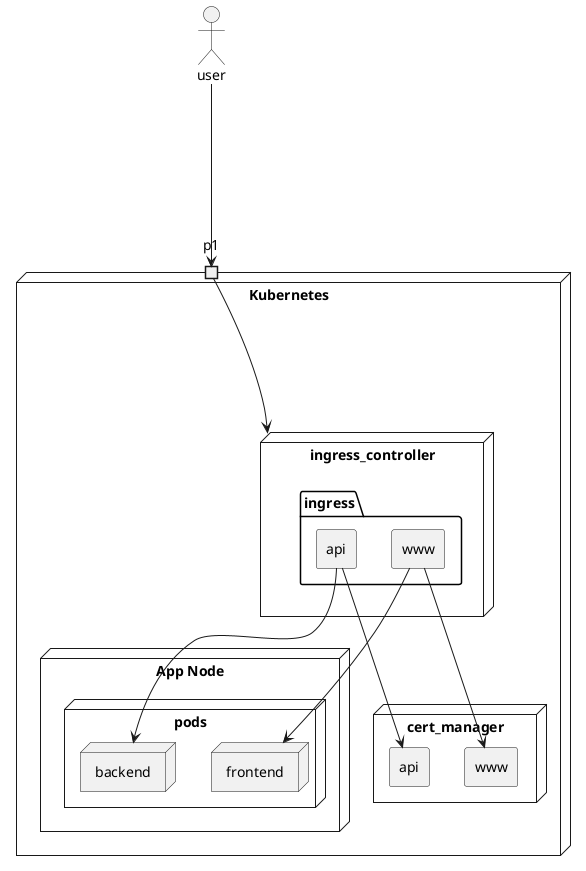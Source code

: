 @startuml
actor user  as u

node Kubernetes as kube {
  port p1
  node "App Node" as app_n{
    node pods as ps {
        node frontend as p_fo
        node backend as p_be
    }
  }

  node cert_manager {
    rectangle www as tls_www
    rectangle api as tls_api
  }
  node ingress_controller as nginx {
      package ingress {
        rectangle www as in_www
        rectangle api as in_api
      }

      in_www --> tls_www
      in_api --> tls_api
  }

  in_www --> p_fo
  in_api --> p_be
}

u ----> p1
p1 ----> nginx
@enduml